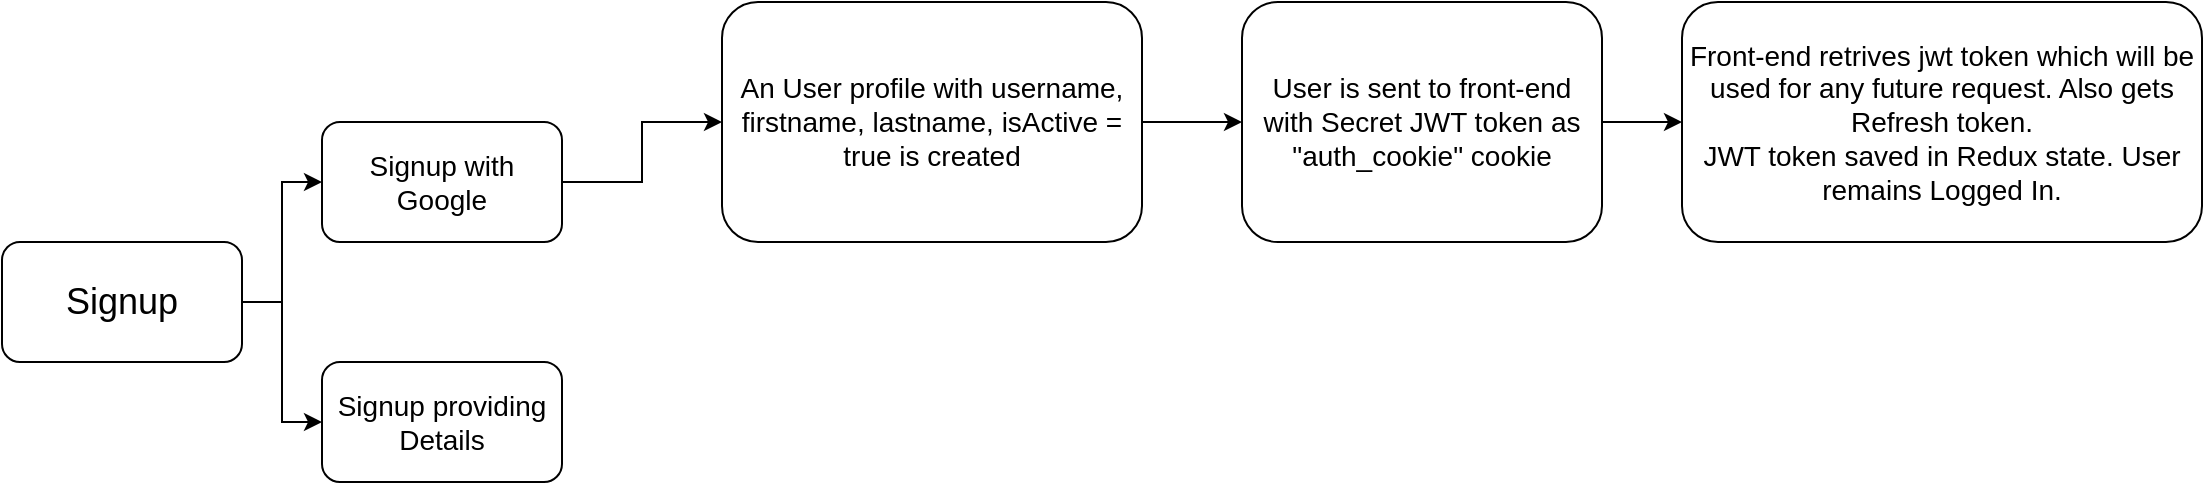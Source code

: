 <mxfile version="23.1.5" type="device">
  <diagram name="Page-1" id="V96OR2ep9DXPKzGtc8qw">
    <mxGraphModel dx="1648" dy="992" grid="1" gridSize="10" guides="1" tooltips="1" connect="1" arrows="1" fold="1" page="1" pageScale="1" pageWidth="1100" pageHeight="850" math="0" shadow="0">
      <root>
        <mxCell id="0" />
        <mxCell id="1" parent="0" />
        <mxCell id="uz5QgHpY2Cw1FlYYKC5Z-9" value="" style="edgeStyle=orthogonalEdgeStyle;rounded=0;orthogonalLoop=1;jettySize=auto;html=1;" edge="1" parent="1" source="uz5QgHpY2Cw1FlYYKC5Z-1" target="uz5QgHpY2Cw1FlYYKC5Z-3">
          <mxGeometry relative="1" as="geometry" />
        </mxCell>
        <mxCell id="uz5QgHpY2Cw1FlYYKC5Z-1" value="&lt;font style=&quot;font-size: 18px;&quot;&gt;Signup&lt;/font&gt;" style="rounded=1;whiteSpace=wrap;html=1;" vertex="1" parent="1">
          <mxGeometry y="200" width="120" height="60" as="geometry" />
        </mxCell>
        <mxCell id="uz5QgHpY2Cw1FlYYKC5Z-11" value="" style="edgeStyle=orthogonalEdgeStyle;rounded=0;orthogonalLoop=1;jettySize=auto;html=1;" edge="1" parent="1" source="uz5QgHpY2Cw1FlYYKC5Z-1" target="uz5QgHpY2Cw1FlYYKC5Z-2">
          <mxGeometry relative="1" as="geometry" />
        </mxCell>
        <mxCell id="uz5QgHpY2Cw1FlYYKC5Z-13" value="" style="edgeStyle=orthogonalEdgeStyle;rounded=0;orthogonalLoop=1;jettySize=auto;html=1;" edge="1" parent="1" source="uz5QgHpY2Cw1FlYYKC5Z-2" target="uz5QgHpY2Cw1FlYYKC5Z-12">
          <mxGeometry relative="1" as="geometry" />
        </mxCell>
        <mxCell id="uz5QgHpY2Cw1FlYYKC5Z-2" value="&lt;font style=&quot;font-size: 14px;&quot;&gt;Signup with Google&lt;/font&gt;" style="rounded=1;whiteSpace=wrap;html=1;" vertex="1" parent="1">
          <mxGeometry x="160" y="140" width="120" height="60" as="geometry" />
        </mxCell>
        <mxCell id="uz5QgHpY2Cw1FlYYKC5Z-3" value="&lt;font style=&quot;font-size: 14px;&quot;&gt;Signup providing Details&lt;/font&gt;" style="rounded=1;whiteSpace=wrap;html=1;" vertex="1" parent="1">
          <mxGeometry x="160" y="260" width="120" height="60" as="geometry" />
        </mxCell>
        <mxCell id="uz5QgHpY2Cw1FlYYKC5Z-12" value="&lt;font style=&quot;font-size: 14px;&quot;&gt;An User profile with username, firstname, lastname, isActive = true is created&lt;/font&gt;" style="rounded=1;whiteSpace=wrap;html=1;" vertex="1" parent="1">
          <mxGeometry x="360" y="80" width="210" height="120" as="geometry" />
        </mxCell>
        <mxCell id="uz5QgHpY2Cw1FlYYKC5Z-15" value="" style="edgeStyle=orthogonalEdgeStyle;rounded=0;orthogonalLoop=1;jettySize=auto;html=1;" edge="1" parent="1" source="uz5QgHpY2Cw1FlYYKC5Z-12" target="uz5QgHpY2Cw1FlYYKC5Z-14">
          <mxGeometry relative="1" as="geometry" />
        </mxCell>
        <mxCell id="uz5QgHpY2Cw1FlYYKC5Z-18" value="" style="edgeStyle=orthogonalEdgeStyle;rounded=0;orthogonalLoop=1;jettySize=auto;html=1;" edge="1" parent="1" source="uz5QgHpY2Cw1FlYYKC5Z-14" target="uz5QgHpY2Cw1FlYYKC5Z-17">
          <mxGeometry relative="1" as="geometry" />
        </mxCell>
        <mxCell id="uz5QgHpY2Cw1FlYYKC5Z-14" value="&lt;font style=&quot;font-size: 14px;&quot;&gt;User is sent to front-end with Secret JWT token as &quot;auth_cookie&quot; cookie&lt;/font&gt;" style="rounded=1;whiteSpace=wrap;html=1;" vertex="1" parent="1">
          <mxGeometry x="620" y="80" width="180" height="120" as="geometry" />
        </mxCell>
        <mxCell id="uz5QgHpY2Cw1FlYYKC5Z-17" value="&lt;span style=&quot;font-size: 14px;&quot;&gt;Front-end retrives jwt token which will be used for any future request. Also gets Refresh token.&lt;br&gt;JWT token saved in Redux state. User remains Logged In.&lt;br&gt;&lt;/span&gt;" style="rounded=1;whiteSpace=wrap;html=1;" vertex="1" parent="1">
          <mxGeometry x="840" y="80" width="260" height="120" as="geometry" />
        </mxCell>
      </root>
    </mxGraphModel>
  </diagram>
</mxfile>
